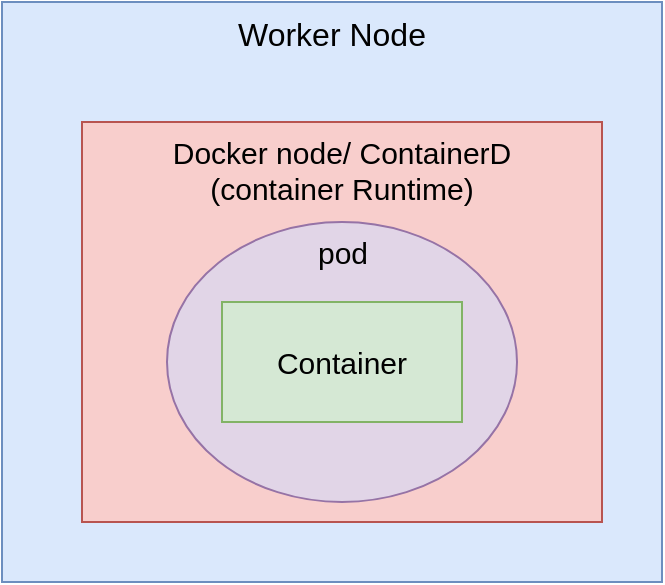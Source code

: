 <mxfile>
    <diagram id="g-RNoQVxIeWo-cNPuCZo" name="Page-1">
        <mxGraphModel dx="735" dy="515" grid="1" gridSize="10" guides="1" tooltips="1" connect="1" arrows="1" fold="1" page="1" pageScale="1" pageWidth="850" pageHeight="1100" math="0" shadow="0">
            <root>
                <mxCell id="0"/>
                <mxCell id="1" parent="0"/>
                <mxCell id="2" value="Worker Node" style="whiteSpace=wrap;html=1;verticalAlign=top;fontSize=16;fillColor=#dae8fc;strokeColor=#6c8ebf;" vertex="1" parent="1">
                    <mxGeometry x="60" y="170" width="330" height="290" as="geometry"/>
                </mxCell>
                <mxCell id="3" value="Docker node/ ContainerD&lt;div&gt;(container Runtime)&lt;/div&gt;" style="whiteSpace=wrap;html=1;verticalAlign=top;fontSize=15;fillColor=#f8cecc;strokeColor=#b85450;" vertex="1" parent="1">
                    <mxGeometry x="100" y="230" width="260" height="200" as="geometry"/>
                </mxCell>
                <mxCell id="6" value="pod" style="ellipse;whiteSpace=wrap;html=1;verticalAlign=top;fontSize=15;fillColor=#e1d5e7;strokeColor=#9673a6;" vertex="1" parent="1">
                    <mxGeometry x="142.5" y="280" width="175" height="140" as="geometry"/>
                </mxCell>
                <mxCell id="7" value="Container" style="whiteSpace=wrap;html=1;fillColor=#d5e8d4;strokeColor=#82b366;fontSize=15;" vertex="1" parent="1">
                    <mxGeometry x="170" y="320" width="120" height="60" as="geometry"/>
                </mxCell>
            </root>
        </mxGraphModel>
    </diagram>
</mxfile>